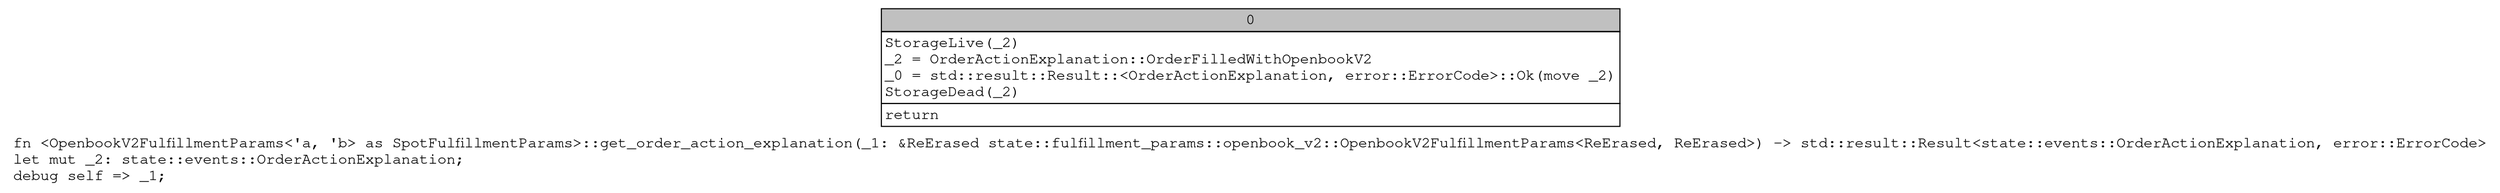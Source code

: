 digraph Mir_0_3069 {
    graph [fontname="Courier, monospace"];
    node [fontname="Courier, monospace"];
    edge [fontname="Courier, monospace"];
    label=<fn &lt;OpenbookV2FulfillmentParams&lt;'a, 'b&gt; as SpotFulfillmentParams&gt;::get_order_action_explanation(_1: &amp;ReErased state::fulfillment_params::openbook_v2::OpenbookV2FulfillmentParams&lt;ReErased, ReErased&gt;) -&gt; std::result::Result&lt;state::events::OrderActionExplanation, error::ErrorCode&gt;<br align="left"/>let mut _2: state::events::OrderActionExplanation;<br align="left"/>debug self =&gt; _1;<br align="left"/>>;
    bb0__0_3069 [shape="none", label=<<table border="0" cellborder="1" cellspacing="0"><tr><td bgcolor="gray" align="center" colspan="1">0</td></tr><tr><td align="left" balign="left">StorageLive(_2)<br/>_2 = OrderActionExplanation::OrderFilledWithOpenbookV2<br/>_0 = std::result::Result::&lt;OrderActionExplanation, error::ErrorCode&gt;::Ok(move _2)<br/>StorageDead(_2)<br/></td></tr><tr><td align="left">return</td></tr></table>>];
}
